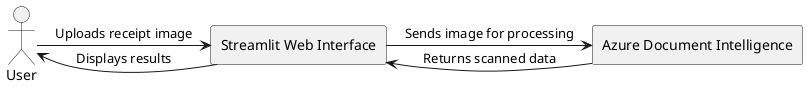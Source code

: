 @startuml
actor User as user
rectangle "Streamlit Web Interface" as web_interface
rectangle "Azure Document Intelligence" as azure_doc_int

user -> web_interface : Uploads receipt image
web_interface -> azure_doc_int : Sends image for processing
azure_doc_int -> web_interface : Returns scanned data
web_interface -> user : Displays results

@enduml
